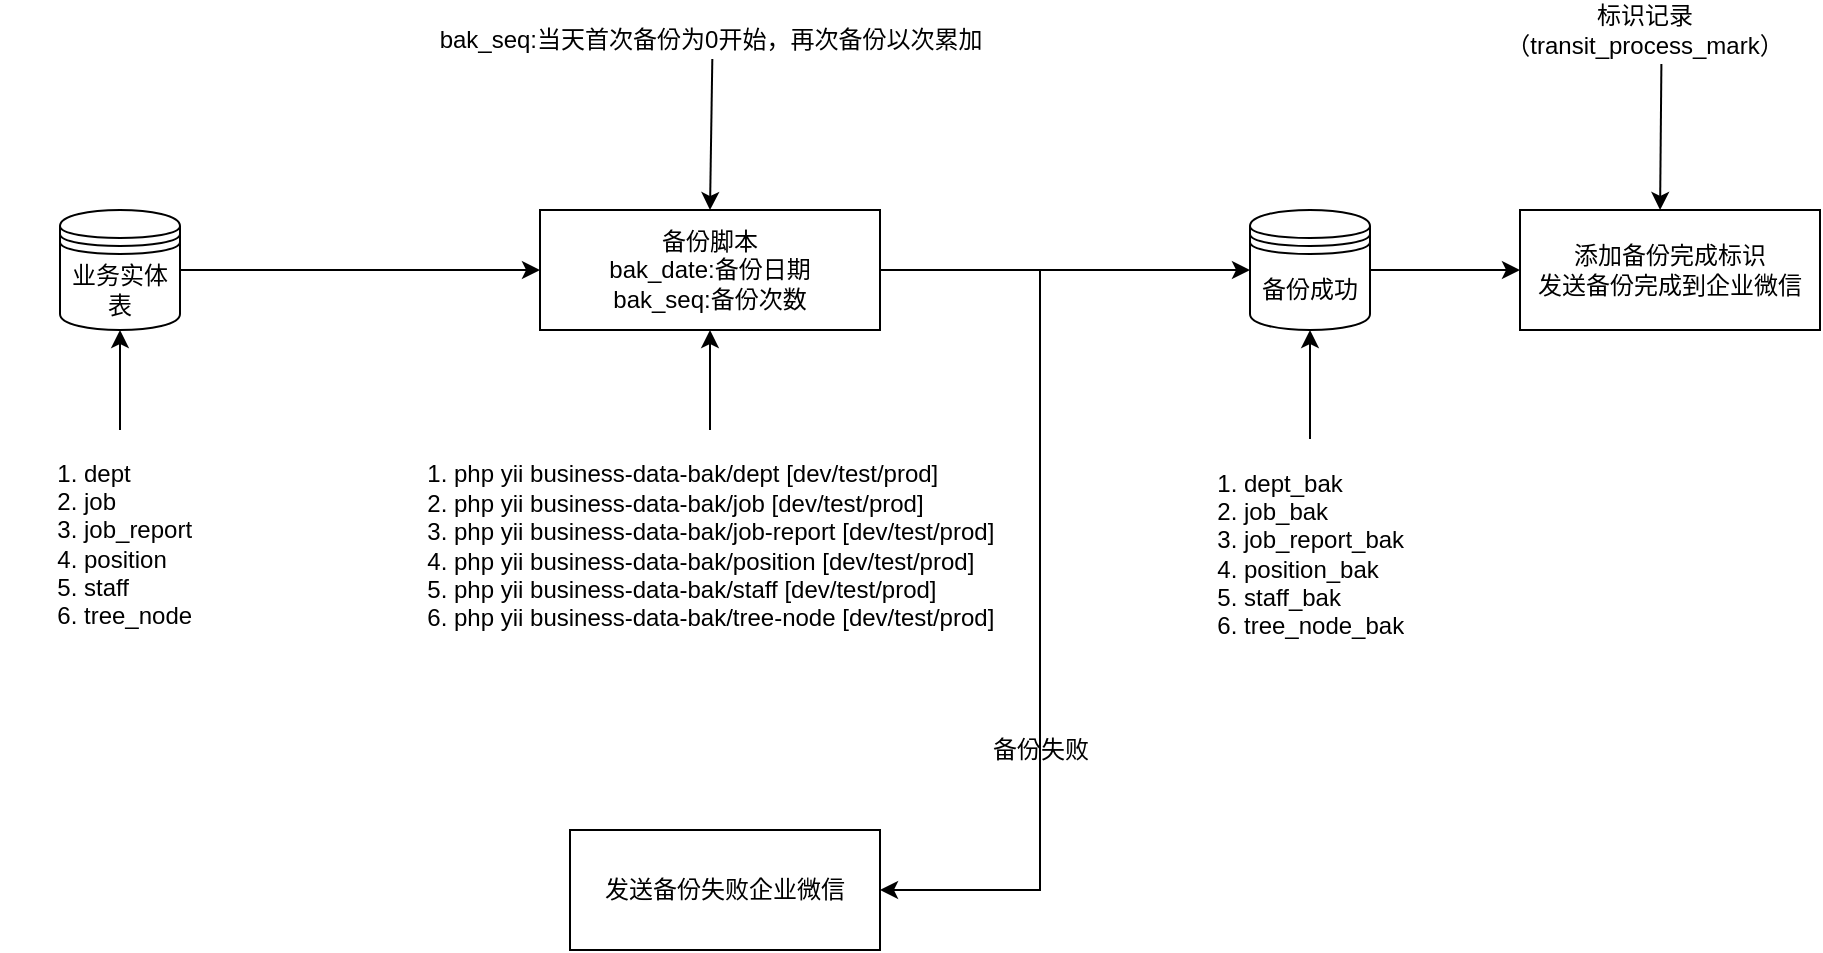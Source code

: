<mxfile version="13.4.6" type="github" pages="3">
  <diagram id="Rl4EFvOOpAHbDdi4L3lP" name="切片备份">
    <mxGraphModel dx="868" dy="496" grid="1" gridSize="10" guides="1" tooltips="1" connect="1" arrows="1" fold="1" page="1" pageScale="1" pageWidth="1169" pageHeight="827" math="0" shadow="0">
      <root>
        <mxCell id="0" />
        <mxCell id="1" parent="0" />
        <mxCell id="qcHgm6RPmFVsKYptdzIa-11" style="edgeStyle=orthogonalEdgeStyle;rounded=0;orthogonalLoop=1;jettySize=auto;html=1;exitX=1;exitY=0.5;exitDx=0;exitDy=0;entryX=0;entryY=0.5;entryDx=0;entryDy=0;" parent="1" source="qcHgm6RPmFVsKYptdzIa-2" target="qcHgm6RPmFVsKYptdzIa-8" edge="1">
          <mxGeometry relative="1" as="geometry" />
        </mxCell>
        <mxCell id="qcHgm6RPmFVsKYptdzIa-2" value="业务实体表" style="shape=datastore;whiteSpace=wrap;html=1;" parent="1" vertex="1">
          <mxGeometry x="160" y="305" width="60" height="60" as="geometry" />
        </mxCell>
        <mxCell id="qcHgm6RPmFVsKYptdzIa-7" style="edgeStyle=orthogonalEdgeStyle;rounded=0;orthogonalLoop=1;jettySize=auto;html=1;exitX=0.5;exitY=0;exitDx=0;exitDy=0;entryX=0.5;entryY=1;entryDx=0;entryDy=0;" parent="1" source="qcHgm6RPmFVsKYptdzIa-3" target="qcHgm6RPmFVsKYptdzIa-2" edge="1">
          <mxGeometry relative="1" as="geometry" />
        </mxCell>
        <mxCell id="qcHgm6RPmFVsKYptdzIa-3" value="&lt;ol&gt;&lt;li&gt;dept&lt;/li&gt;&lt;li&gt;job&lt;br&gt;&lt;/li&gt;&lt;li&gt;job_report&lt;br&gt;&lt;/li&gt;&lt;li&gt;position&lt;br&gt;&lt;/li&gt;&lt;li&gt;staff&lt;br&gt;&lt;/li&gt;&lt;li&gt;tree_node&lt;br&gt;&lt;/li&gt;&lt;/ol&gt;" style="text;strokeColor=none;fillColor=none;html=1;whiteSpace=wrap;verticalAlign=middle;overflow=hidden;" parent="1" vertex="1">
          <mxGeometry x="130" y="415" width="120" height="110" as="geometry" />
        </mxCell>
        <mxCell id="qcHgm6RPmFVsKYptdzIa-19" style="edgeStyle=orthogonalEdgeStyle;rounded=0;orthogonalLoop=1;jettySize=auto;html=1;exitX=1;exitY=0.5;exitDx=0;exitDy=0;entryX=0;entryY=0.5;entryDx=0;entryDy=0;" parent="1" source="qcHgm6RPmFVsKYptdzIa-8" target="wlW61RUXkTa6v2UscPJd-2" edge="1">
          <mxGeometry relative="1" as="geometry" />
        </mxCell>
        <mxCell id="qcHgm6RPmFVsKYptdzIa-22" style="edgeStyle=orthogonalEdgeStyle;rounded=0;orthogonalLoop=1;jettySize=auto;html=1;exitX=1;exitY=0.5;exitDx=0;exitDy=0;entryX=1;entryY=0.5;entryDx=0;entryDy=0;" parent="1" source="qcHgm6RPmFVsKYptdzIa-8" target="qcHgm6RPmFVsKYptdzIa-21" edge="1">
          <mxGeometry relative="1" as="geometry">
            <Array as="points">
              <mxPoint x="650" y="335" />
              <mxPoint x="650" y="645" />
            </Array>
          </mxGeometry>
        </mxCell>
        <mxCell id="qcHgm6RPmFVsKYptdzIa-8" value="备份脚本&lt;br&gt;bak_date:备份日期&lt;br&gt;bak_seq:备份次数" style="rounded=0;whiteSpace=wrap;html=1;" parent="1" vertex="1">
          <mxGeometry x="400" y="305" width="170" height="60" as="geometry" />
        </mxCell>
        <mxCell id="qcHgm6RPmFVsKYptdzIa-10" style="edgeStyle=orthogonalEdgeStyle;rounded=0;orthogonalLoop=1;jettySize=auto;html=1;exitX=0.5;exitY=0;exitDx=0;exitDy=0;entryX=0.5;entryY=1;entryDx=0;entryDy=0;" parent="1" source="qcHgm6RPmFVsKYptdzIa-9" target="qcHgm6RPmFVsKYptdzIa-8" edge="1">
          <mxGeometry relative="1" as="geometry" />
        </mxCell>
        <mxCell id="qcHgm6RPmFVsKYptdzIa-9" value="&lt;ol&gt;&lt;li&gt;php yii business-data-bak/dept [dev/test/prod]&lt;br&gt;&lt;/li&gt;&lt;li&gt;php yii business-data-bak/job [dev/test/prod]&lt;/li&gt;&lt;li&gt;php yii business-data-bak/job-report [dev/test/prod]&lt;/li&gt;&lt;li&gt;php yii business-data-bak/position [dev/test/prod]&lt;/li&gt;&lt;li&gt;php yii business-data-bak/staff [dev/test/prod]&lt;/li&gt;&lt;li&gt;php yii business-data-bak/tree-node [dev/test/prod]&lt;/li&gt;&lt;/ol&gt;" style="text;strokeColor=none;fillColor=none;html=1;whiteSpace=wrap;verticalAlign=middle;overflow=hidden;" parent="1" vertex="1">
          <mxGeometry x="315" y="415" width="340" height="115" as="geometry" />
        </mxCell>
        <mxCell id="qcHgm6RPmFVsKYptdzIa-12" value="添加备份完成标识&lt;br&gt;发送备份完成到企业微信" style="rounded=0;whiteSpace=wrap;html=1;" parent="1" vertex="1">
          <mxGeometry x="890" y="305" width="150" height="60" as="geometry" />
        </mxCell>
        <mxCell id="wlW61RUXkTa6v2UscPJd-4" style="edgeStyle=orthogonalEdgeStyle;rounded=0;orthogonalLoop=1;jettySize=auto;html=1;exitX=0.5;exitY=0;exitDx=0;exitDy=0;entryX=0.5;entryY=1;entryDx=0;entryDy=0;" parent="1" source="qcHgm6RPmFVsKYptdzIa-13" target="wlW61RUXkTa6v2UscPJd-2" edge="1">
          <mxGeometry relative="1" as="geometry" />
        </mxCell>
        <mxCell id="qcHgm6RPmFVsKYptdzIa-13" value="&lt;ol&gt;&lt;li&gt;dept_bak&lt;br&gt;&lt;/li&gt;&lt;li&gt;job_bak&lt;br&gt;&lt;/li&gt;&lt;li&gt;job_report_bak&lt;br&gt;&lt;/li&gt;&lt;li&gt;position_bak&lt;br&gt;&lt;/li&gt;&lt;li&gt;staff_bak&lt;br&gt;&lt;/li&gt;&lt;li&gt;tree_node_bak&lt;br&gt;&lt;/li&gt;&lt;/ol&gt;" style="text;strokeColor=none;fillColor=none;html=1;whiteSpace=wrap;verticalAlign=middle;overflow=hidden;" parent="1" vertex="1">
          <mxGeometry x="710" y="419.5" width="150" height="106" as="geometry" />
        </mxCell>
        <mxCell id="2" value="标识记录&lt;br&gt;（transit_process_mark）" style="text;html=1;align=center;verticalAlign=middle;resizable=0;points=[];autosize=1;" parent="1" vertex="1">
          <mxGeometry x="877" y="200" width="150" height="30" as="geometry" />
        </mxCell>
        <mxCell id="qcHgm6RPmFVsKYptdzIa-21" value="发送备份失败企业微信" style="rounded=0;whiteSpace=wrap;html=1;" parent="1" vertex="1">
          <mxGeometry x="415" y="615" width="155" height="60" as="geometry" />
        </mxCell>
        <mxCell id="qcHgm6RPmFVsKYptdzIa-23" value="备份失败" style="text;html=1;align=center;verticalAlign=middle;resizable=0;points=[];autosize=1;" parent="1" vertex="1">
          <mxGeometry x="620" y="565" width="60" height="20" as="geometry" />
        </mxCell>
        <mxCell id="qcHgm6RPmFVsKYptdzIa-25" value="" style="endArrow=classic;html=1;entryX=0.467;entryY=0;entryDx=0;entryDy=0;entryPerimeter=0;exitX=0.558;exitY=1.067;exitDx=0;exitDy=0;exitPerimeter=0;" parent="1" source="2" target="qcHgm6RPmFVsKYptdzIa-12" edge="1">
          <mxGeometry width="50" height="50" relative="1" as="geometry">
            <mxPoint x="580" y="230" as="sourcePoint" />
            <mxPoint x="630" y="180" as="targetPoint" />
          </mxGeometry>
        </mxCell>
        <mxCell id="qcHgm6RPmFVsKYptdzIa-26" value="bak_seq:当天首次备份为0开始，再次备份以次累加" style="text;html=1;align=center;verticalAlign=middle;resizable=0;points=[];autosize=1;" parent="1" vertex="1">
          <mxGeometry x="340" y="210" width="290" height="20" as="geometry" />
        </mxCell>
        <mxCell id="qcHgm6RPmFVsKYptdzIa-28" value="" style="endArrow=classic;html=1;exitX=0.504;exitY=0.975;exitDx=0;exitDy=0;exitPerimeter=0;entryX=0.5;entryY=0;entryDx=0;entryDy=0;" parent="1" source="qcHgm6RPmFVsKYptdzIa-26" target="qcHgm6RPmFVsKYptdzIa-8" edge="1">
          <mxGeometry width="50" height="50" relative="1" as="geometry">
            <mxPoint x="520" y="315" as="sourcePoint" />
            <mxPoint x="570" y="265" as="targetPoint" />
          </mxGeometry>
        </mxCell>
        <mxCell id="wlW61RUXkTa6v2UscPJd-3" style="edgeStyle=orthogonalEdgeStyle;rounded=0;orthogonalLoop=1;jettySize=auto;html=1;exitX=1;exitY=0.5;exitDx=0;exitDy=0;entryX=0;entryY=0.5;entryDx=0;entryDy=0;" parent="1" source="wlW61RUXkTa6v2UscPJd-2" target="qcHgm6RPmFVsKYptdzIa-12" edge="1">
          <mxGeometry relative="1" as="geometry" />
        </mxCell>
        <mxCell id="wlW61RUXkTa6v2UscPJd-2" value="备份成功" style="shape=datastore;whiteSpace=wrap;html=1;" parent="1" vertex="1">
          <mxGeometry x="755" y="305" width="60" height="60" as="geometry" />
        </mxCell>
      </root>
    </mxGraphModel>
  </diagram>
  <diagram id="mIpyN15Pg_e2Bp1qRz9i" name="消费队列到中间表">
    <mxGraphModel dx="868" dy="496" grid="1" gridSize="10" guides="1" tooltips="1" connect="1" arrows="1" fold="1" page="1" pageScale="1" pageWidth="1169" pageHeight="827" math="0" shadow="0">
      <root>
        <mxCell id="CB5QGcZAigtxjxGo_8cB-0" />
        <mxCell id="CB5QGcZAigtxjxGo_8cB-1" parent="CB5QGcZAigtxjxGo_8cB-0" />
        <mxCell id="dqyk4inflTtgGUz7aXsZ-3" style="edgeStyle=orthogonalEdgeStyle;rounded=0;orthogonalLoop=1;jettySize=auto;html=1;exitX=1;exitY=0.5;exitDx=0;exitDy=0;entryX=0;entryY=0.5;entryDx=0;entryDy=0;" parent="CB5QGcZAigtxjxGo_8cB-1" source="CB5QGcZAigtxjxGo_8cB-2" target="7BxBaclXEbNcDK8JFyZM-0" edge="1">
          <mxGeometry relative="1" as="geometry" />
        </mxCell>
        <mxCell id="CB5QGcZAigtxjxGo_8cB-2" value="kafka消息队列" style="shape=datastore;whiteSpace=wrap;html=1;" parent="CB5QGcZAigtxjxGo_8cB-1" vertex="1">
          <mxGeometry x="67.5" y="210" width="110" height="120" as="geometry" />
        </mxCell>
        <mxCell id="CB5QGcZAigtxjxGo_8cB-4" style="edgeStyle=orthogonalEdgeStyle;rounded=0;orthogonalLoop=1;jettySize=auto;html=1;exitX=0.5;exitY=0;exitDx=0;exitDy=0;entryX=0.5;entryY=1;entryDx=0;entryDy=0;" parent="CB5QGcZAigtxjxGo_8cB-1" source="CB5QGcZAigtxjxGo_8cB-3" target="CB5QGcZAigtxjxGo_8cB-2" edge="1">
          <mxGeometry relative="1" as="geometry" />
        </mxCell>
        <mxCell id="CB5QGcZAigtxjxGo_8cB-3" value="&lt;ol&gt;&lt;li&gt;tb_department&lt;br&gt;&lt;/li&gt;&lt;li&gt;tb_job&lt;/li&gt;&lt;li&gt;tb_report_line&lt;/li&gt;&lt;li&gt;tb_post&lt;/li&gt;&lt;li&gt;tb_staff_base_info&lt;/li&gt;&lt;/ol&gt;" style="text;strokeColor=none;fillColor=none;html=1;whiteSpace=wrap;verticalAlign=middle;overflow=hidden;" parent="CB5QGcZAigtxjxGo_8cB-1" vertex="1">
          <mxGeometry x="40" y="400" width="165" height="90" as="geometry" />
        </mxCell>
        <mxCell id="dqyk4inflTtgGUz7aXsZ-4" style="edgeStyle=orthogonalEdgeStyle;rounded=0;orthogonalLoop=1;jettySize=auto;html=1;exitX=1;exitY=0.5;exitDx=0;exitDy=0;entryX=0;entryY=0.5;entryDx=0;entryDy=0;" parent="CB5QGcZAigtxjxGo_8cB-1" source="7BxBaclXEbNcDK8JFyZM-0" target="tI2qNJ2BmVFP6yvHgp39-2" edge="1">
          <mxGeometry relative="1" as="geometry" />
        </mxCell>
        <mxCell id="dqyk4inflTtgGUz7aXsZ-6" style="edgeStyle=orthogonalEdgeStyle;rounded=0;orthogonalLoop=1;jettySize=auto;html=1;exitX=1;exitY=0.5;exitDx=0;exitDy=0;entryX=1;entryY=0.5;entryDx=0;entryDy=0;" parent="CB5QGcZAigtxjxGo_8cB-1" source="7BxBaclXEbNcDK8JFyZM-0" target="dqyk4inflTtgGUz7aXsZ-5" edge="1">
          <mxGeometry relative="1" as="geometry">
            <Array as="points">
              <mxPoint x="657.5" y="270" />
              <mxPoint x="657.5" y="590" />
            </Array>
          </mxGeometry>
        </mxCell>
        <mxCell id="7BxBaclXEbNcDK8JFyZM-0" value="消费脚本" style="rounded=0;whiteSpace=wrap;html=1;" parent="CB5QGcZAigtxjxGo_8cB-1" vertex="1">
          <mxGeometry x="377.5" y="225" width="150" height="90" as="geometry" />
        </mxCell>
        <mxCell id="7BxBaclXEbNcDK8JFyZM-2" style="edgeStyle=orthogonalEdgeStyle;rounded=0;orthogonalLoop=1;jettySize=auto;html=1;exitX=0.5;exitY=0;exitDx=0;exitDy=0;entryX=0.5;entryY=1;entryDx=0;entryDy=0;" parent="CB5QGcZAigtxjxGo_8cB-1" source="7BxBaclXEbNcDK8JFyZM-1" target="7BxBaclXEbNcDK8JFyZM-0" edge="1">
          <mxGeometry relative="1" as="geometry" />
        </mxCell>
        <mxCell id="7BxBaclXEbNcDK8JFyZM-1" value="&lt;ol&gt;&lt;li&gt;php yii sync-business-data/dept [dev/test/prod]&lt;br&gt;&lt;/li&gt;&lt;li&gt;php yii sync-business-data/job [dev/test/prod]&lt;/li&gt;&lt;li&gt;php yii sync-business-data/job-report [dev/test/prod]&lt;/li&gt;&lt;li&gt;php yii sync-business-data/position [dev/test/prod]&lt;/li&gt;&lt;li&gt;php yii sync-business-data/staff [dev/test/prod]&lt;/li&gt;&lt;/ol&gt;" style="text;strokeColor=none;fillColor=none;html=1;whiteSpace=wrap;verticalAlign=middle;overflow=hidden;" parent="CB5QGcZAigtxjxGo_8cB-1" vertex="1">
          <mxGeometry x="285" y="390" width="335" height="100" as="geometry" />
        </mxCell>
        <mxCell id="dqyk4inflTtgGUz7aXsZ-0" value="添加消费完成标识&lt;br&gt;发送完成企业微信通知" style="rounded=0;whiteSpace=wrap;html=1;" parent="CB5QGcZAigtxjxGo_8cB-1" vertex="1">
          <mxGeometry x="957.5" y="240" width="160" height="60" as="geometry" />
        </mxCell>
        <mxCell id="dqyk4inflTtgGUz7aXsZ-2" style="edgeStyle=orthogonalEdgeStyle;rounded=0;orthogonalLoop=1;jettySize=auto;html=1;exitX=0.5;exitY=0;exitDx=0;exitDy=0;entryX=0.5;entryY=1;entryDx=0;entryDy=0;" parent="CB5QGcZAigtxjxGo_8cB-1" source="dqyk4inflTtgGUz7aXsZ-1" target="tI2qNJ2BmVFP6yvHgp39-2" edge="1">
          <mxGeometry relative="1" as="geometry" />
        </mxCell>
        <mxCell id="dqyk4inflTtgGUz7aXsZ-1" value="&lt;ol&gt;&lt;li&gt;transit_dept&lt;br&gt;&lt;/li&gt;&lt;li&gt;transit_job&lt;/li&gt;&lt;li&gt;transit_job_report&lt;/li&gt;&lt;li&gt;transit_position&lt;/li&gt;&lt;li&gt;transit_staff&lt;/li&gt;&lt;/ol&gt;" style="text;strokeColor=none;fillColor=none;html=1;whiteSpace=wrap;verticalAlign=middle;overflow=hidden;" parent="CB5QGcZAigtxjxGo_8cB-1" vertex="1">
          <mxGeometry x="766.5" y="400" width="148" height="100" as="geometry" />
        </mxCell>
        <mxCell id="dqyk4inflTtgGUz7aXsZ-5" value="发送消费失败到企业微信通知" style="rounded=0;whiteSpace=wrap;html=1;" parent="CB5QGcZAigtxjxGo_8cB-1" vertex="1">
          <mxGeometry x="477.5" y="560" width="120" height="60" as="geometry" />
        </mxCell>
        <mxCell id="dqyk4inflTtgGUz7aXsZ-7" value="消费失败" style="text;html=1;align=center;verticalAlign=middle;resizable=0;points=[];autosize=1;" parent="CB5QGcZAigtxjxGo_8cB-1" vertex="1">
          <mxGeometry x="657.5" y="480" width="60" height="20" as="geometry" />
        </mxCell>
        <mxCell id="L8Cw-HvD_FU8WeR3bK8s-2" value="标识记录&lt;br&gt;（transit_process_mark）" style="text;html=1;align=center;verticalAlign=middle;resizable=0;points=[];autosize=1;" parent="CB5QGcZAigtxjxGo_8cB-1" vertex="1">
          <mxGeometry x="964.5" y="150" width="150" height="30" as="geometry" />
        </mxCell>
        <mxCell id="L8Cw-HvD_FU8WeR3bK8s-3" value="" style="endArrow=classic;html=1;entryX=0.5;entryY=0;entryDx=0;entryDy=0;" parent="CB5QGcZAigtxjxGo_8cB-1" source="L8Cw-HvD_FU8WeR3bK8s-2" target="dqyk4inflTtgGUz7aXsZ-0" edge="1">
          <mxGeometry width="50" height="50" relative="1" as="geometry">
            <mxPoint x="857.5" y="180" as="sourcePoint" />
            <mxPoint x="737.5" y="180" as="targetPoint" />
          </mxGeometry>
        </mxCell>
        <mxCell id="tI2qNJ2BmVFP6yvHgp39-3" style="edgeStyle=orthogonalEdgeStyle;rounded=0;orthogonalLoop=1;jettySize=auto;html=1;exitX=1;exitY=0.5;exitDx=0;exitDy=0;entryX=0;entryY=0.5;entryDx=0;entryDy=0;" parent="CB5QGcZAigtxjxGo_8cB-1" source="tI2qNJ2BmVFP6yvHgp39-2" target="dqyk4inflTtgGUz7aXsZ-0" edge="1">
          <mxGeometry relative="1" as="geometry" />
        </mxCell>
        <mxCell id="tI2qNJ2BmVFP6yvHgp39-2" value="消费完成" style="shape=datastore;whiteSpace=wrap;html=1;" parent="CB5QGcZAigtxjxGo_8cB-1" vertex="1">
          <mxGeometry x="789.5" y="220" width="101.5" height="100" as="geometry" />
        </mxCell>
      </root>
    </mxGraphModel>
  </diagram>
  <diagram id="kTHMV1k_wtGyDV9Y4eMj" name="覆盖业务实体">
    <mxGraphModel dx="868" dy="496" grid="1" gridSize="10" guides="1" tooltips="1" connect="1" arrows="1" fold="1" page="1" pageScale="1" pageWidth="1169" pageHeight="827" math="0" shadow="0">
      <root>
        <mxCell id="98ogZjzcVjpAd-LThSww-0" />
        <mxCell id="98ogZjzcVjpAd-LThSww-1" parent="98ogZjzcVjpAd-LThSww-0" />
        <mxCell id="yPDm4bjq9-J11_hr1mAd-10" style="edgeStyle=orthogonalEdgeStyle;rounded=0;orthogonalLoop=1;jettySize=auto;html=1;exitX=1;exitY=0.5;exitDx=0;exitDy=0;entryX=0;entryY=0.5;entryDx=0;entryDy=0;" parent="98ogZjzcVjpAd-LThSww-1" source="98ogZjzcVjpAd-LThSww-2" target="yPDm4bjq9-J11_hr1mAd-9" edge="1">
          <mxGeometry relative="1" as="geometry" />
        </mxCell>
        <mxCell id="98ogZjzcVjpAd-LThSww-2" value="覆盖脚本" style="rounded=0;whiteSpace=wrap;html=1;" parent="98ogZjzcVjpAd-LThSww-1" vertex="1">
          <mxGeometry x="89" y="207" width="120" height="60" as="geometry" />
        </mxCell>
        <mxCell id="yPDm4bjq9-J11_hr1mAd-2" style="edgeStyle=orthogonalEdgeStyle;rounded=0;orthogonalLoop=1;jettySize=auto;html=1;exitX=0.5;exitY=1;exitDx=0;exitDy=0;entryX=0.5;entryY=0;entryDx=0;entryDy=0;" parent="98ogZjzcVjpAd-LThSww-1" source="yPDm4bjq9-J11_hr1mAd-0" target="98ogZjzcVjpAd-LThSww-2" edge="1">
          <mxGeometry relative="1" as="geometry" />
        </mxCell>
        <mxCell id="yPDm4bjq9-J11_hr1mAd-0" value="&lt;ol&gt;&lt;li&gt;php yii transit/dept [dev/test/prod]&lt;br&gt;&lt;/li&gt;&lt;li&gt;php yii transit/job [dev/test/prod]&lt;/li&gt;&lt;li&gt;php yii transit/job-report [dev/test/prod]&lt;/li&gt;&lt;li&gt;php yii transit/position [dev/test/prod]&lt;/li&gt;&lt;li&gt;php yii transit/staff [dev/test/prod]&lt;/li&gt;&lt;/ol&gt;" style="text;strokeColor=none;fillColor=none;html=1;whiteSpace=wrap;verticalAlign=middle;overflow=hidden;" parent="98ogZjzcVjpAd-LThSww-1" vertex="1">
          <mxGeometry x="19" y="61" width="260" height="100" as="geometry" />
        </mxCell>
        <mxCell id="yPDm4bjq9-J11_hr1mAd-12" style="edgeStyle=orthogonalEdgeStyle;rounded=0;orthogonalLoop=1;jettySize=auto;html=1;exitX=1;exitY=0.5;exitDx=0;exitDy=0;entryX=0;entryY=0.5;entryDx=0;entryDy=0;" parent="98ogZjzcVjpAd-LThSww-1" source="yPDm4bjq9-J11_hr1mAd-9" target="yPDm4bjq9-J11_hr1mAd-11" edge="1">
          <mxGeometry relative="1" as="geometry" />
        </mxCell>
        <mxCell id="yPDm4bjq9-J11_hr1mAd-14" style="edgeStyle=orthogonalEdgeStyle;rounded=0;orthogonalLoop=1;jettySize=auto;html=1;exitX=0.5;exitY=1;exitDx=0;exitDy=0;entryX=0.5;entryY=0;entryDx=0;entryDy=0;" parent="98ogZjzcVjpAd-LThSww-1" source="yPDm4bjq9-J11_hr1mAd-9" target="yPDm4bjq9-J11_hr1mAd-13" edge="1">
          <mxGeometry relative="1" as="geometry">
            <Array as="points">
              <mxPoint x="350" y="290" />
              <mxPoint x="149" y="290" />
            </Array>
          </mxGeometry>
        </mxCell>
        <mxCell id="yPDm4bjq9-J11_hr1mAd-9" value="&lt;span style=&quot;color: rgb(50 , 50 , 50) ; font-size: 13px ; background-color: rgba(255 , 255 , 255 , 0.01)&quot;&gt;调用PS接口的redis开关&lt;/span&gt;" style="ellipse;whiteSpace=wrap;html=1;" parent="98ogZjzcVjpAd-LThSww-1" vertex="1">
          <mxGeometry x="300" y="210.5" width="100" height="53" as="geometry" />
        </mxCell>
        <mxCell id="yPDm4bjq9-J11_hr1mAd-19" style="edgeStyle=orthogonalEdgeStyle;rounded=0;orthogonalLoop=1;jettySize=auto;html=1;exitX=1;exitY=0.5;exitDx=0;exitDy=0;entryX=0;entryY=0.5;entryDx=0;entryDy=0;" parent="98ogZjzcVjpAd-LThSww-1" source="yPDm4bjq9-J11_hr1mAd-11" target="yPDm4bjq9-J11_hr1mAd-18" edge="1">
          <mxGeometry relative="1" as="geometry" />
        </mxCell>
        <mxCell id="yPDm4bjq9-J11_hr1mAd-21" style="edgeStyle=orthogonalEdgeStyle;rounded=0;orthogonalLoop=1;jettySize=auto;html=1;exitX=0.5;exitY=1;exitDx=0;exitDy=0;entryX=0.5;entryY=0;entryDx=0;entryDy=0;" parent="98ogZjzcVjpAd-LThSww-1" source="yPDm4bjq9-J11_hr1mAd-11" target="yPDm4bjq9-J11_hr1mAd-13" edge="1">
          <mxGeometry relative="1" as="geometry">
            <Array as="points">
              <mxPoint x="540" y="300" />
              <mxPoint x="149" y="300" />
            </Array>
          </mxGeometry>
        </mxCell>
        <mxCell id="yPDm4bjq9-J11_hr1mAd-11" value="&lt;span style=&quot;color: rgb(50 , 50 , 50) ; font-size: 13px ; background-color: rgba(255 , 255 , 255 , 0.01)&quot;&gt;同步到PS数据&lt;/span&gt;" style="ellipse;whiteSpace=wrap;html=1;" parent="98ogZjzcVjpAd-LThSww-1" vertex="1">
          <mxGeometry x="490" y="210.5" width="100" height="53" as="geometry" />
        </mxCell>
        <mxCell id="2" value="是" style="text;html=1;align=center;verticalAlign=middle;resizable=0;points=[];autosize=1;" parent="98ogZjzcVjpAd-LThSww-1" vertex="1">
          <mxGeometry x="430" y="210.5" width="30" height="20" as="geometry" />
        </mxCell>
        <mxCell id="yPDm4bjq9-J11_hr1mAd-16" style="edgeStyle=orthogonalEdgeStyle;rounded=0;orthogonalLoop=1;jettySize=auto;html=1;exitX=1;exitY=0.5;exitDx=0;exitDy=0;entryX=0;entryY=0.5;entryDx=0;entryDy=0;" parent="98ogZjzcVjpAd-LThSww-1" source="yPDm4bjq9-J11_hr1mAd-13" target="yPDm4bjq9-J11_hr1mAd-15" edge="1">
          <mxGeometry relative="1" as="geometry" />
        </mxCell>
        <mxCell id="yPDm4bjq9-J11_hr1mAd-13" value="发送开关检查失败消息企业微信" style="rounded=0;whiteSpace=wrap;html=1;" parent="98ogZjzcVjpAd-LThSww-1" vertex="1">
          <mxGeometry x="89" y="360" width="120" height="60" as="geometry" />
        </mxCell>
        <mxCell id="yPDm4bjq9-J11_hr1mAd-15" value="脚本结束" style="rounded=0;whiteSpace=wrap;html=1;" parent="98ogZjzcVjpAd-LThSww-1" vertex="1">
          <mxGeometry x="279" y="360" width="120" height="60" as="geometry" />
        </mxCell>
        <mxCell id="yPDm4bjq9-J11_hr1mAd-17" value="否" style="text;html=1;align=center;verticalAlign=middle;resizable=0;points=[];autosize=1;" parent="98ogZjzcVjpAd-LThSww-1" vertex="1">
          <mxGeometry x="225" y="270" width="30" height="20" as="geometry" />
        </mxCell>
        <mxCell id="am9_D8FFfMeWvDr6erBZ-3" style="edgeStyle=orthogonalEdgeStyle;rounded=0;orthogonalLoop=1;jettySize=auto;html=1;exitX=1;exitY=0.5;exitDx=0;exitDy=0;entryX=0;entryY=0.5;entryDx=0;entryDy=0;" parent="98ogZjzcVjpAd-LThSww-1" source="yPDm4bjq9-J11_hr1mAd-18" target="am9_D8FFfMeWvDr6erBZ-2" edge="1">
          <mxGeometry relative="1" as="geometry" />
        </mxCell>
        <mxCell id="am9_D8FFfMeWvDr6erBZ-7" style="edgeStyle=orthogonalEdgeStyle;rounded=0;orthogonalLoop=1;jettySize=auto;html=1;exitX=0.5;exitY=1;exitDx=0;exitDy=0;entryX=0.5;entryY=0;entryDx=0;entryDy=0;" parent="98ogZjzcVjpAd-LThSww-1" source="yPDm4bjq9-J11_hr1mAd-18" target="yPDm4bjq9-J11_hr1mAd-15" edge="1">
          <mxGeometry relative="1" as="geometry">
            <Array as="points">
              <mxPoint x="730" y="314" />
              <mxPoint x="339" y="314" />
            </Array>
          </mxGeometry>
        </mxCell>
        <mxCell id="yPDm4bjq9-J11_hr1mAd-18" value="切片备份" style="rounded=0;whiteSpace=wrap;html=1;" parent="98ogZjzcVjpAd-LThSww-1" vertex="1">
          <mxGeometry x="670" y="207" width="120" height="60" as="geometry" />
        </mxCell>
        <mxCell id="yPDm4bjq9-J11_hr1mAd-20" value="成功" style="text;html=1;align=center;verticalAlign=middle;resizable=0;points=[];autosize=1;" parent="98ogZjzcVjpAd-LThSww-1" vertex="1">
          <mxGeometry x="610" y="210.5" width="40" height="20" as="geometry" />
        </mxCell>
        <mxCell id="yPDm4bjq9-J11_hr1mAd-22" value="出现失败记录" style="text;html=1;align=center;verticalAlign=middle;resizable=0;points=[];autosize=1;" parent="98ogZjzcVjpAd-LThSww-1" vertex="1">
          <mxGeometry x="385" y="280" width="90" height="20" as="geometry" />
        </mxCell>
        <mxCell id="am9_D8FFfMeWvDr6erBZ-10" style="edgeStyle=orthogonalEdgeStyle;rounded=0;orthogonalLoop=1;jettySize=auto;html=1;exitX=1;exitY=0.5;exitDx=0;exitDy=0;entryX=0.5;entryY=0;entryDx=0;entryDy=0;" parent="98ogZjzcVjpAd-LThSww-1" source="am9_D8FFfMeWvDr6erBZ-2" target="am9_D8FFfMeWvDr6erBZ-9" edge="1">
          <mxGeometry relative="1" as="geometry" />
        </mxCell>
        <mxCell id="am9_D8FFfMeWvDr6erBZ-12" style="edgeStyle=orthogonalEdgeStyle;rounded=0;orthogonalLoop=1;jettySize=auto;html=1;exitX=0.5;exitY=1;exitDx=0;exitDy=0;" parent="98ogZjzcVjpAd-LThSww-1" source="am9_D8FFfMeWvDr6erBZ-2" edge="1">
          <mxGeometry relative="1" as="geometry">
            <mxPoint x="340" y="360" as="targetPoint" />
            <Array as="points">
              <mxPoint x="920" y="312" />
              <mxPoint x="340" y="312" />
            </Array>
          </mxGeometry>
        </mxCell>
        <mxCell id="am9_D8FFfMeWvDr6erBZ-2" value="&lt;span style=&quot;color: rgb(50 , 50 , 50) ; font-size: 13px ; background-color: rgba(255 , 255 , 255 , 0.01)&quot;&gt;实体已覆盖&lt;/span&gt;" style="ellipse;whiteSpace=wrap;html=1;" parent="98ogZjzcVjpAd-LThSww-1" vertex="1">
          <mxGeometry x="870" y="210.5" width="100" height="53" as="geometry" />
        </mxCell>
        <mxCell id="am9_D8FFfMeWvDr6erBZ-4" value="完成" style="text;html=1;align=center;verticalAlign=middle;resizable=0;points=[];autosize=1;" parent="98ogZjzcVjpAd-LThSww-1" vertex="1">
          <mxGeometry x="810" y="220" width="40" height="20" as="geometry" />
        </mxCell>
        <mxCell id="am9_D8FFfMeWvDr6erBZ-8" value="备份失败" style="text;html=1;align=center;verticalAlign=middle;resizable=0;points=[];autosize=1;" parent="98ogZjzcVjpAd-LThSww-1" vertex="1">
          <mxGeometry x="580" y="290" width="60" height="20" as="geometry" />
        </mxCell>
        <mxCell id="ZXTeOLVkWg__hSA_f7dM-5" style="edgeStyle=orthogonalEdgeStyle;rounded=0;orthogonalLoop=1;jettySize=auto;html=1;exitX=0;exitY=0.5;exitDx=0;exitDy=0;" parent="98ogZjzcVjpAd-LThSww-1" source="am9_D8FFfMeWvDr6erBZ-9" target="ZXTeOLVkWg__hSA_f7dM-4" edge="1">
          <mxGeometry relative="1" as="geometry" />
        </mxCell>
        <mxCell id="am9_D8FFfMeWvDr6erBZ-9" value="中间表" style="shape=datastore;whiteSpace=wrap;html=1;" parent="98ogZjzcVjpAd-LThSww-1" vertex="1">
          <mxGeometry x="980" y="430" width="60" height="60" as="geometry" />
        </mxCell>
        <mxCell id="am9_D8FFfMeWvDr6erBZ-11" value="否" style="text;html=1;align=center;verticalAlign=middle;resizable=0;points=[];autosize=1;" parent="98ogZjzcVjpAd-LThSww-1" vertex="1">
          <mxGeometry x="1010" y="310" width="30" height="20" as="geometry" />
        </mxCell>
        <mxCell id="am9_D8FFfMeWvDr6erBZ-13" value="是" style="text;html=1;align=center;verticalAlign=middle;resizable=0;points=[];autosize=1;" parent="98ogZjzcVjpAd-LThSww-1" vertex="1">
          <mxGeometry x="805" y="290" width="30" height="20" as="geometry" />
        </mxCell>
        <mxCell id="am9_D8FFfMeWvDr6erBZ-14" value="实体已覆盖标识&lt;br&gt;(transit_process_mark)" style="text;html=1;align=center;verticalAlign=middle;resizable=0;points=[];autosize=1;" parent="98ogZjzcVjpAd-LThSww-1" vertex="1">
          <mxGeometry x="850" y="105" width="140" height="30" as="geometry" />
        </mxCell>
        <mxCell id="am9_D8FFfMeWvDr6erBZ-15" value="" style="endArrow=classic;html=1;exitX=0.495;exitY=1.1;exitDx=0;exitDy=0;exitPerimeter=0;" parent="98ogZjzcVjpAd-LThSww-1" source="am9_D8FFfMeWvDr6erBZ-14" edge="1">
          <mxGeometry width="50" height="50" relative="1" as="geometry">
            <mxPoint x="890" y="150" as="sourcePoint" />
            <mxPoint x="920" y="210" as="targetPoint" />
          </mxGeometry>
        </mxCell>
        <mxCell id="ZXTeOLVkWg__hSA_f7dM-3" style="edgeStyle=orthogonalEdgeStyle;rounded=0;orthogonalLoop=1;jettySize=auto;html=1;exitX=0.5;exitY=0;exitDx=0;exitDy=0;entryX=0.5;entryY=1;entryDx=0;entryDy=0;" parent="98ogZjzcVjpAd-LThSww-1" source="ZXTeOLVkWg__hSA_f7dM-2" target="am9_D8FFfMeWvDr6erBZ-9" edge="1">
          <mxGeometry relative="1" as="geometry" />
        </mxCell>
        <mxCell id="68zgiq79fTW4-fVPu6y6-3" style="edgeStyle=orthogonalEdgeStyle;rounded=0;orthogonalLoop=1;jettySize=auto;html=1;exitX=0;exitY=0.5;exitDx=0;exitDy=0;entryX=0.462;entryY=1;entryDx=0;entryDy=0;entryPerimeter=0;" edge="1" parent="98ogZjzcVjpAd-LThSww-1" source="ZXTeOLVkWg__hSA_f7dM-2" target="68zgiq79fTW4-fVPu6y6-2">
          <mxGeometry relative="1" as="geometry" />
        </mxCell>
        <mxCell id="ZXTeOLVkWg__hSA_f7dM-2" value="&lt;ol&gt;&lt;li&gt;transit_dept&lt;br&gt;&lt;/li&gt;&lt;li&gt;transit_job&lt;/li&gt;&lt;li&gt;transit_job_report&lt;/li&gt;&lt;li&gt;transit_position&lt;/li&gt;&lt;li&gt;transit_staff&lt;/li&gt;&lt;/ol&gt;" style="text;strokeColor=none;fillColor=none;html=1;whiteSpace=wrap;verticalAlign=middle;overflow=hidden;" parent="98ogZjzcVjpAd-LThSww-1" vertex="1">
          <mxGeometry x="936" y="560" width="148" height="100" as="geometry" />
        </mxCell>
        <mxCell id="ZXTeOLVkWg__hSA_f7dM-6" style="edgeStyle=orthogonalEdgeStyle;rounded=0;orthogonalLoop=1;jettySize=auto;html=1;exitX=0.5;exitY=0;exitDx=0;exitDy=0;entryX=1;entryY=0.5;entryDx=0;entryDy=0;" parent="98ogZjzcVjpAd-LThSww-1" source="ZXTeOLVkWg__hSA_f7dM-4" target="yPDm4bjq9-J11_hr1mAd-15" edge="1">
          <mxGeometry relative="1" as="geometry" />
        </mxCell>
        <mxCell id="ZXTeOLVkWg__hSA_f7dM-9" style="edgeStyle=orthogonalEdgeStyle;rounded=0;orthogonalLoop=1;jettySize=auto;html=1;exitX=0;exitY=0.5;exitDx=0;exitDy=0;entryX=1;entryY=0.5;entryDx=0;entryDy=0;" parent="98ogZjzcVjpAd-LThSww-1" source="ZXTeOLVkWg__hSA_f7dM-4" target="ZXTeOLVkWg__hSA_f7dM-8" edge="1">
          <mxGeometry relative="1" as="geometry" />
        </mxCell>
        <mxCell id="ZXTeOLVkWg__hSA_f7dM-4" value="&lt;font color=&quot;#323232&quot;&gt;&lt;span style=&quot;font-size: 13px ; background-color: rgba(255 , 255 , 255 , 0.01)&quot;&gt;当日中间数据&lt;/span&gt;&lt;/font&gt;" style="ellipse;whiteSpace=wrap;html=1;" parent="98ogZjzcVjpAd-LThSww-1" vertex="1">
          <mxGeometry x="770" y="433.5" width="100" height="53" as="geometry" />
        </mxCell>
        <mxCell id="ZXTeOLVkWg__hSA_f7dM-7" value="数据为空" style="text;html=1;align=center;verticalAlign=middle;resizable=0;points=[];autosize=1;" parent="98ogZjzcVjpAd-LThSww-1" vertex="1">
          <mxGeometry x="590" y="370" width="60" height="20" as="geometry" />
        </mxCell>
        <mxCell id="ZXTeOLVkWg__hSA_f7dM-11" style="edgeStyle=orthogonalEdgeStyle;rounded=0;orthogonalLoop=1;jettySize=auto;html=1;exitX=0;exitY=0.5;exitDx=0;exitDy=0;entryX=0.5;entryY=0;entryDx=0;entryDy=0;" parent="98ogZjzcVjpAd-LThSww-1" source="ZXTeOLVkWg__hSA_f7dM-8" target="ZXTeOLVkWg__hSA_f7dM-10" edge="1">
          <mxGeometry relative="1" as="geometry" />
        </mxCell>
        <mxCell id="ZXTeOLVkWg__hSA_f7dM-16" style="edgeStyle=orthogonalEdgeStyle;rounded=0;orthogonalLoop=1;jettySize=auto;html=1;exitX=0.5;exitY=1;exitDx=0;exitDy=0;entryX=0.5;entryY=0;entryDx=0;entryDy=0;" parent="98ogZjzcVjpAd-LThSww-1" source="ZXTeOLVkWg__hSA_f7dM-8" target="ZXTeOLVkWg__hSA_f7dM-15" edge="1">
          <mxGeometry relative="1" as="geometry" />
        </mxCell>
        <mxCell id="ZXTeOLVkWg__hSA_f7dM-8" value="覆盖业务实体表" style="shape=datastore;whiteSpace=wrap;html=1;" parent="98ogZjzcVjpAd-LThSww-1" vertex="1">
          <mxGeometry x="560" y="430" width="60" height="60" as="geometry" />
        </mxCell>
        <mxCell id="ZXTeOLVkWg__hSA_f7dM-13" style="edgeStyle=orthogonalEdgeStyle;rounded=0;orthogonalLoop=1;jettySize=auto;html=1;exitX=0.5;exitY=1;exitDx=0;exitDy=0;entryX=0.5;entryY=0;entryDx=0;entryDy=0;" parent="98ogZjzcVjpAd-LThSww-1" source="ZXTeOLVkWg__hSA_f7dM-10" target="ZXTeOLVkWg__hSA_f7dM-12" edge="1">
          <mxGeometry relative="1" as="geometry" />
        </mxCell>
        <mxCell id="ZXTeOLVkWg__hSA_f7dM-10" value="标记实体已覆盖&lt;br&gt;&lt;span&gt;(transit_process_mark)&lt;/span&gt;" style="rounded=0;whiteSpace=wrap;html=1;" parent="98ogZjzcVjpAd-LThSww-1" vertex="1">
          <mxGeometry x="280" y="500" width="120" height="60" as="geometry" />
        </mxCell>
        <mxCell id="ZXTeOLVkWg__hSA_f7dM-18" style="edgeStyle=orthogonalEdgeStyle;rounded=0;orthogonalLoop=1;jettySize=auto;html=1;exitX=0.5;exitY=1;exitDx=0;exitDy=0;" parent="98ogZjzcVjpAd-LThSww-1" source="ZXTeOLVkWg__hSA_f7dM-12" edge="1">
          <mxGeometry relative="1" as="geometry">
            <mxPoint x="340.333" y="420" as="targetPoint" />
            <Array as="points">
              <mxPoint x="340" y="780" />
              <mxPoint x="220" y="780" />
              <mxPoint x="220" y="450" />
              <mxPoint x="340" y="450" />
            </Array>
          </mxGeometry>
        </mxCell>
        <mxCell id="ZXTeOLVkWg__hSA_f7dM-12" value="发送覆盖完成消息企业微信" style="rounded=0;whiteSpace=wrap;html=1;" parent="98ogZjzcVjpAd-LThSww-1" vertex="1">
          <mxGeometry x="280" y="640" width="120" height="60" as="geometry" />
        </mxCell>
        <mxCell id="ZXTeOLVkWg__hSA_f7dM-14" value="完成" style="text;html=1;align=center;verticalAlign=middle;resizable=0;points=[];autosize=1;" parent="98ogZjzcVjpAd-LThSww-1" vertex="1">
          <mxGeometry x="400" y="440" width="40" height="20" as="geometry" />
        </mxCell>
        <mxCell id="ZXTeOLVkWg__hSA_f7dM-17" style="edgeStyle=orthogonalEdgeStyle;rounded=0;orthogonalLoop=1;jettySize=auto;html=1;exitX=0.5;exitY=1;exitDx=0;exitDy=0;entryX=0.5;entryY=1;entryDx=0;entryDy=0;" parent="98ogZjzcVjpAd-LThSww-1" source="ZXTeOLVkWg__hSA_f7dM-15" target="yPDm4bjq9-J11_hr1mAd-15" edge="1">
          <mxGeometry relative="1" as="geometry">
            <Array as="points">
              <mxPoint x="590" y="780" />
              <mxPoint x="220" y="780" />
              <mxPoint x="220" y="450" />
              <mxPoint x="339" y="450" />
            </Array>
          </mxGeometry>
        </mxCell>
        <mxCell id="ZXTeOLVkWg__hSA_f7dM-15" value="发送覆盖异常消息企业微信" style="rounded=0;whiteSpace=wrap;html=1;" parent="98ogZjzcVjpAd-LThSww-1" vertex="1">
          <mxGeometry x="530" y="640" width="120" height="60" as="geometry" />
        </mxCell>
        <mxCell id="-UM7YgokYnzW5_PsaKSM-3" style="edgeStyle=orthogonalEdgeStyle;rounded=0;orthogonalLoop=1;jettySize=auto;html=1;exitX=0.5;exitY=0;exitDx=0;exitDy=0;" parent="98ogZjzcVjpAd-LThSww-1" source="-UM7YgokYnzW5_PsaKSM-2" edge="1">
          <mxGeometry relative="1" as="geometry">
            <mxPoint x="590" y="490" as="targetPoint" />
          </mxGeometry>
        </mxCell>
        <mxCell id="-UM7YgokYnzW5_PsaKSM-2" value="&lt;ol&gt;&lt;li&gt;dept&lt;/li&gt;&lt;li&gt;job&lt;br&gt;&lt;/li&gt;&lt;li&gt;job_report&lt;br&gt;&lt;/li&gt;&lt;li&gt;position&lt;br&gt;&lt;/li&gt;&lt;li&gt;staff&lt;/li&gt;&lt;/ol&gt;" style="text;strokeColor=none;fillColor=none;html=1;whiteSpace=wrap;verticalAlign=middle;overflow=hidden;" parent="98ogZjzcVjpAd-LThSww-1" vertex="1">
          <mxGeometry x="700" y="590" width="120" height="110" as="geometry" />
        </mxCell>
        <mxCell id="68zgiq79fTW4-fVPu6y6-2" value="transit_date:当天日期" style="text;html=1;align=center;verticalAlign=middle;resizable=0;points=[];autosize=1;" vertex="1" parent="98ogZjzcVjpAd-LThSww-1">
          <mxGeometry x="790" y="540" width="130" height="20" as="geometry" />
        </mxCell>
        <mxCell id="68zgiq79fTW4-fVPu6y6-4" value="" style="endArrow=classic;html=1;entryX=0.5;entryY=1;entryDx=0;entryDy=0;" edge="1" parent="98ogZjzcVjpAd-LThSww-1" source="68zgiq79fTW4-fVPu6y6-2" target="ZXTeOLVkWg__hSA_f7dM-4">
          <mxGeometry width="50" height="50" relative="1" as="geometry">
            <mxPoint x="900" y="720" as="sourcePoint" />
            <mxPoint x="950" y="670" as="targetPoint" />
          </mxGeometry>
        </mxCell>
      </root>
    </mxGraphModel>
  </diagram>
</mxfile>
